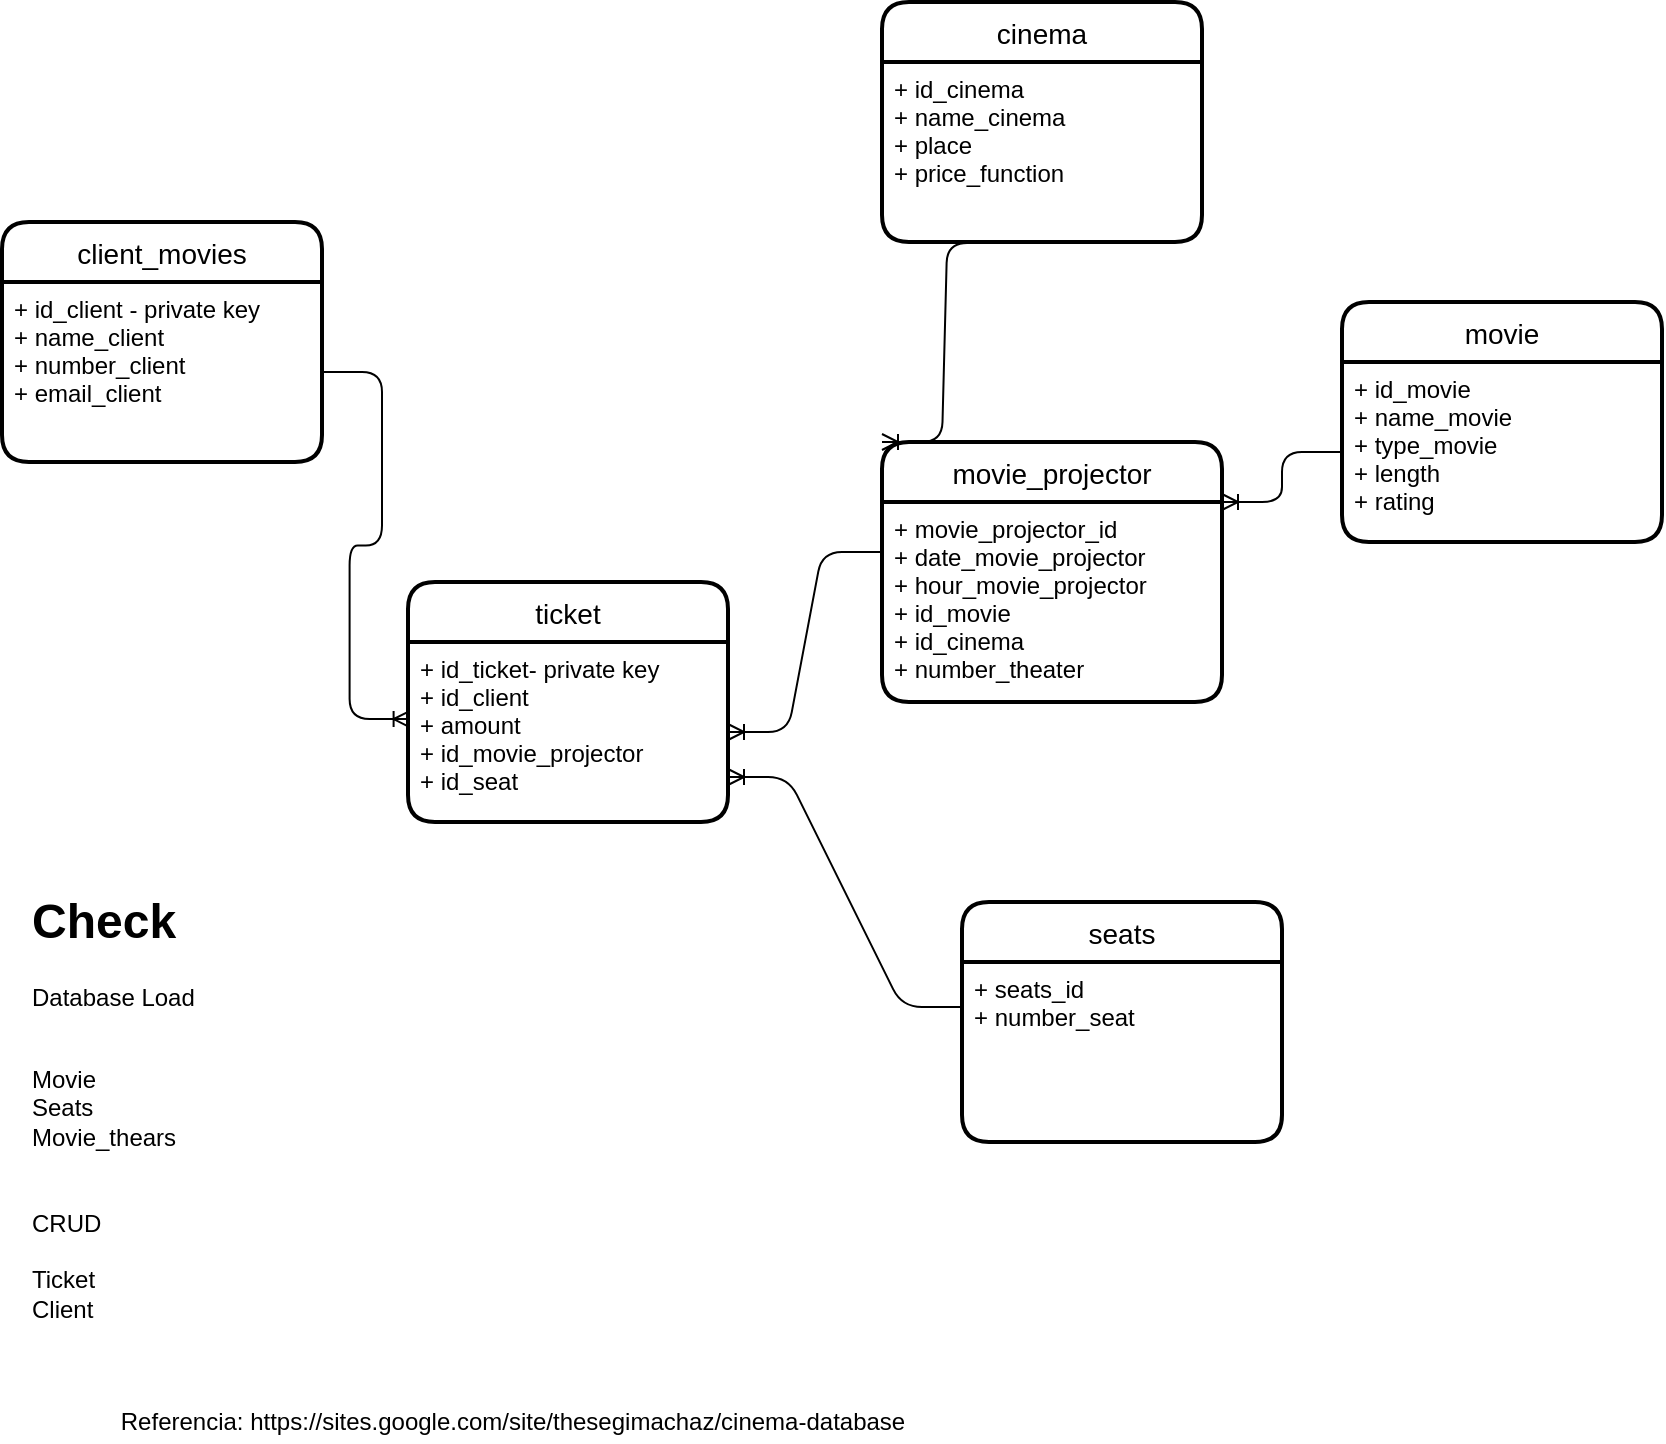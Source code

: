 <mxfile version="15.0.3" type="device"><diagram id="cH955Z4CTK2jZ5t2ftR1" name="Page-1"><mxGraphModel dx="782" dy="436" grid="1" gridSize="10" guides="1" tooltips="1" connect="1" arrows="1" fold="1" page="1" pageScale="1" pageWidth="827" pageHeight="1169" math="0" shadow="0"><root><mxCell id="0"/><mxCell id="1" parent="0"/><mxCell id="rHw3oO1rcROseitBGFuh-18" value="client_movies" style="swimlane;childLayout=stackLayout;horizontal=1;startSize=30;horizontalStack=0;rounded=1;fontSize=14;fontStyle=0;strokeWidth=2;resizeParent=0;resizeLast=1;shadow=0;dashed=0;align=center;" parent="1" vertex="1"><mxGeometry x="50" y="150" width="160" height="120" as="geometry"/></mxCell><mxCell id="rHw3oO1rcROseitBGFuh-19" value="+ id_client - private key&#10;+ name_client&#10;+ number_client&#10;+ email_client" style="align=left;strokeColor=none;fillColor=none;spacingLeft=4;fontSize=12;verticalAlign=top;resizable=0;rotatable=0;part=1;" parent="rHw3oO1rcROseitBGFuh-18" vertex="1"><mxGeometry y="30" width="160" height="90" as="geometry"/></mxCell><mxCell id="rHw3oO1rcROseitBGFuh-20" value="" style="edgeStyle=entityRelationEdgeStyle;fontSize=12;html=1;endArrow=ERoneToMany;exitX=1;exitY=0.5;exitDx=0;exitDy=0;entryX=0.005;entryY=0.428;entryDx=0;entryDy=0;entryPerimeter=0;" parent="1" source="rHw3oO1rcROseitBGFuh-19" target="rHw3oO1rcROseitBGFuh-22" edge="1"><mxGeometry width="100" height="100" relative="1" as="geometry"><mxPoint x="390" y="370" as="sourcePoint"/><mxPoint x="280" y="320" as="targetPoint"/></mxGeometry></mxCell><mxCell id="rHw3oO1rcROseitBGFuh-21" value="ticket" style="swimlane;childLayout=stackLayout;horizontal=1;startSize=30;horizontalStack=0;rounded=1;fontSize=14;fontStyle=0;strokeWidth=2;resizeParent=0;resizeLast=1;shadow=0;dashed=0;align=center;" parent="1" vertex="1"><mxGeometry x="253" y="330" width="160" height="120" as="geometry"/></mxCell><mxCell id="rHw3oO1rcROseitBGFuh-22" value="+ id_ticket- private key&#10;+ id_client&#10;+ amount&#10;+ id_movie_projector&#10;+ id_seat" style="align=left;strokeColor=none;fillColor=none;spacingLeft=4;fontSize=12;verticalAlign=top;resizable=0;rotatable=0;part=1;" parent="rHw3oO1rcROseitBGFuh-21" vertex="1"><mxGeometry y="30" width="160" height="90" as="geometry"/></mxCell><mxCell id="rHw3oO1rcROseitBGFuh-27" value="" style="edgeStyle=entityRelationEdgeStyle;fontSize=12;html=1;endArrow=ERoneToMany;entryX=1;entryY=0.5;entryDx=0;entryDy=0;exitX=0;exitY=0.25;exitDx=0;exitDy=0;" parent="1" source="rHw3oO1rcROseitBGFuh-30" target="rHw3oO1rcROseitBGFuh-22" edge="1"><mxGeometry width="100" height="100" relative="1" as="geometry"><mxPoint x="440" y="290" as="sourcePoint"/><mxPoint x="480" y="430" as="targetPoint"/></mxGeometry></mxCell><mxCell id="rHw3oO1rcROseitBGFuh-29" value="movie_projector" style="swimlane;childLayout=stackLayout;horizontal=1;startSize=30;horizontalStack=0;rounded=1;fontSize=14;fontStyle=0;strokeWidth=2;resizeParent=0;resizeLast=1;shadow=0;dashed=0;align=center;" parent="1" vertex="1"><mxGeometry x="490" y="260" width="170" height="130" as="geometry"/></mxCell><mxCell id="rHw3oO1rcROseitBGFuh-30" value="+ movie_projector_id&#10;+ date_movie_projector&#10;+ hour_movie_projector&#10;+ id_movie&#10;+ id_cinema&#10;+ number_theater" style="align=left;strokeColor=none;fillColor=none;spacingLeft=4;fontSize=12;verticalAlign=top;resizable=0;rotatable=0;part=1;" parent="rHw3oO1rcROseitBGFuh-29" vertex="1"><mxGeometry y="30" width="170" height="100" as="geometry"/></mxCell><mxCell id="rHw3oO1rcROseitBGFuh-31" value="movie" style="swimlane;childLayout=stackLayout;horizontal=1;startSize=30;horizontalStack=0;rounded=1;fontSize=14;fontStyle=0;strokeWidth=2;resizeParent=0;resizeLast=1;shadow=0;dashed=0;align=center;" parent="1" vertex="1"><mxGeometry x="720" y="190" width="160" height="120" as="geometry"/></mxCell><mxCell id="rHw3oO1rcROseitBGFuh-32" value="+ id_movie&#10;+ name_movie&#10;+ type_movie&#10;+ length&#10;+ rating" style="align=left;strokeColor=none;fillColor=none;spacingLeft=4;fontSize=12;verticalAlign=top;resizable=0;rotatable=0;part=1;" parent="rHw3oO1rcROseitBGFuh-31" vertex="1"><mxGeometry y="30" width="160" height="90" as="geometry"/></mxCell><mxCell id="rHw3oO1rcROseitBGFuh-34" value="" style="edgeStyle=entityRelationEdgeStyle;fontSize=12;html=1;endArrow=ERoneToMany;entryX=1;entryY=0;entryDx=0;entryDy=0;exitX=0;exitY=0.5;exitDx=0;exitDy=0;" parent="1" source="rHw3oO1rcROseitBGFuh-32" target="rHw3oO1rcROseitBGFuh-30" edge="1"><mxGeometry width="100" height="100" relative="1" as="geometry"><mxPoint x="797" y="270" as="sourcePoint"/><mxPoint x="747" y="380" as="targetPoint"/></mxGeometry></mxCell><mxCell id="rHw3oO1rcROseitBGFuh-43" value="seats" style="swimlane;childLayout=stackLayout;horizontal=1;startSize=30;horizontalStack=0;rounded=1;fontSize=14;fontStyle=0;strokeWidth=2;resizeParent=0;resizeLast=1;shadow=0;dashed=0;align=center;" parent="1" vertex="1"><mxGeometry x="530" y="490" width="160" height="120" as="geometry"/></mxCell><mxCell id="rHw3oO1rcROseitBGFuh-44" value="+ seats_id&#10;+ number_seat" style="align=left;strokeColor=none;fillColor=none;spacingLeft=4;fontSize=12;verticalAlign=top;resizable=0;rotatable=0;part=1;" parent="rHw3oO1rcROseitBGFuh-43" vertex="1"><mxGeometry y="30" width="160" height="90" as="geometry"/></mxCell><mxCell id="rHw3oO1rcROseitBGFuh-46" value="Referencia:&amp;nbsp;https://sites.google.com/site/thesegimachaz/cinema-database" style="text;html=1;align=center;verticalAlign=middle;resizable=0;points=[];autosize=1;strokeColor=none;" parent="1" vertex="1"><mxGeometry x="100" y="740" width="410" height="20" as="geometry"/></mxCell><mxCell id="kagllciPygcHxmbiVmPE-1" value="&amp;nbsp;&lt;br&gt;&lt;br&gt;" style="text;html=1;align=center;verticalAlign=middle;resizable=0;points=[];autosize=1;strokeColor=none;" parent="1" vertex="1"><mxGeometry x="120" y="555" width="20" height="30" as="geometry"/></mxCell><mxCell id="kagllciPygcHxmbiVmPE-2" value="&lt;h1&gt;Check&lt;/h1&gt;&lt;p&gt;Database Load&lt;br&gt;&lt;br&gt;&lt;/p&gt;&lt;p&gt;Movie&lt;br&gt;Seats&lt;br&gt;Movie_thears&lt;br&gt;&lt;br&gt;&lt;br&gt;CRUD&lt;br&gt;&lt;br&gt;Ticket&lt;br&gt;Client&lt;/p&gt;" style="text;html=1;strokeColor=none;fillColor=none;spacing=5;spacingTop=-20;whiteSpace=wrap;overflow=hidden;rounded=0;" parent="1" vertex="1"><mxGeometry x="60" y="480" width="260" height="230" as="geometry"/></mxCell><mxCell id="xeO5HOeQ4gMPwrkp4DA--1" value="cinema" style="swimlane;childLayout=stackLayout;horizontal=1;startSize=30;horizontalStack=0;rounded=1;fontSize=14;fontStyle=0;strokeWidth=2;resizeParent=0;resizeLast=1;shadow=0;dashed=0;align=center;" parent="1" vertex="1"><mxGeometry x="490" y="40" width="160" height="120" as="geometry"/></mxCell><mxCell id="xeO5HOeQ4gMPwrkp4DA--2" value="+ id_cinema &#10;+ name_cinema&#10;+ place&#10;+ price_function" style="align=left;strokeColor=none;fillColor=none;spacingLeft=4;fontSize=12;verticalAlign=top;resizable=0;rotatable=0;part=1;" parent="xeO5HOeQ4gMPwrkp4DA--1" vertex="1"><mxGeometry y="30" width="160" height="90" as="geometry"/></mxCell><mxCell id="xeO5HOeQ4gMPwrkp4DA--3" value="" style="edgeStyle=entityRelationEdgeStyle;fontSize=12;html=1;endArrow=ERoneToMany;exitX=0.391;exitY=1.005;exitDx=0;exitDy=0;exitPerimeter=0;entryX=0;entryY=0;entryDx=0;entryDy=0;" parent="1" source="xeO5HOeQ4gMPwrkp4DA--2" target="rHw3oO1rcROseitBGFuh-29" edge="1"><mxGeometry width="100" height="100" relative="1" as="geometry"><mxPoint x="500" y="460" as="sourcePoint"/><mxPoint x="570" y="190" as="targetPoint"/></mxGeometry></mxCell><mxCell id="QyLBRlLy70cUobkJOoGH-2" value="" style="edgeStyle=entityRelationEdgeStyle;fontSize=12;html=1;endArrow=ERoneToMany;exitX=0;exitY=0.25;exitDx=0;exitDy=0;entryX=1;entryY=0.75;entryDx=0;entryDy=0;" edge="1" parent="1" source="rHw3oO1rcROseitBGFuh-44" target="rHw3oO1rcROseitBGFuh-22"><mxGeometry width="100" height="100" relative="1" as="geometry"><mxPoint x="410" y="480" as="sourcePoint"/><mxPoint x="510" y="380" as="targetPoint"/></mxGeometry></mxCell></root></mxGraphModel></diagram></mxfile>